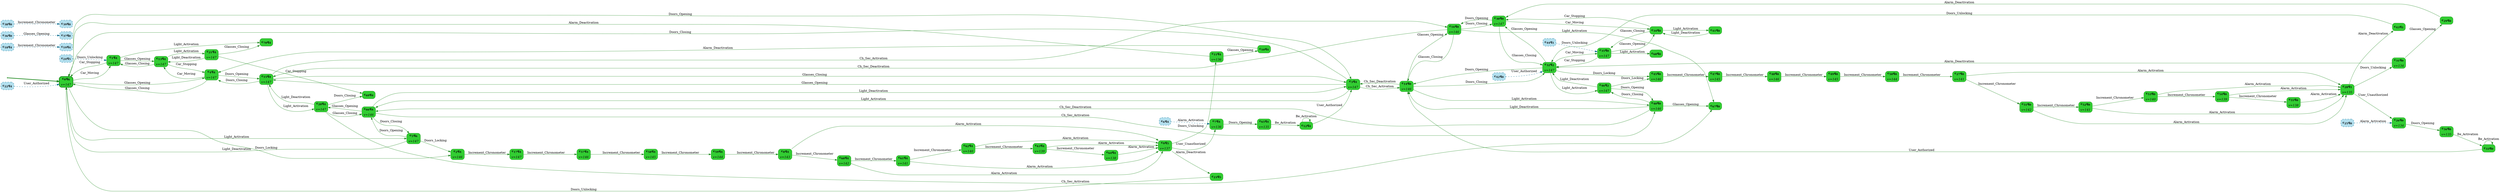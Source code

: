digraph g {

	rankdir="LR"

	__invisible__[shape="point", color="forestgreen"]
	c0q6[label=<<b>c<sub>0</sub>q<sub>6</sub></b><br/><br/><i>v=147</i>>, shape="box", style="rounded, filled", fillcolor="limegreen", color="forestgreen", penwidth=3] // Initial
	c1q4[label=<<b>c<sub>1</sub>q<sub>4</sub></b><br/><br/><i>v=147</i>>, shape="box", style="rounded, filled", fillcolor="limegreen", color="forestgreen"]
	c13q4[label=<<b>c<sub>13</sub>q<sub>4</sub></b><br/><br/><i>v=147</i>>, shape="box", style="rounded, filled", fillcolor="limegreen", color="forestgreen"]
	c4q4[label=<<b>c<sub>4</sub>q<sub>4</sub></b><br/><br/><i>v=147</i>>, shape="box", style="rounded, filled", fillcolor="limegreen", color="forestgreen"]
	c15q4[label=<<b>c<sub>15</sub>q<sub>4</sub></b><br/><br/><i>v=147</i>>, shape="box", style="rounded, filled", fillcolor="limegreen", color="forestgreen"]
	c16q0[label=<<b>c<sub>16</sub>q<sub>0</sub></b><br/><br/><i>v=146</i>>, shape="box", style="rounded, filled", fillcolor="limegreen", color="forestgreen"]
	c30q0[label=<<b>c<sub>30</sub>q<sub>0</sub></b><br/><br/><i>v=147</i>>, shape="box", style="rounded, filled", fillcolor="limegreen", color="forestgreen"]
	c34q0[label=<<b>c<sub>34</sub>q<sub>0</sub></b>>, shape="box", style="rounded, filled", fillcolor="limegreen", color="forestgreen"]
	c35q0[label=<<b>c<sub>35</sub>q<sub>0</sub></b><br/><br/><i>v=147</i>>, shape="box", style="rounded, filled", fillcolor="limegreen", color="forestgreen"]
	c32q2[label=<<b>c<sub>32</sub>q<sub>2</sub></b><br/><br/><i>v=147</i>>, shape="box", style="rounded, filled", fillcolor="limegreen", color="forestgreen"]
	c45q0[label=<<b>c<sub>45</sub>q<sub>0</sub></b><br/><br/><i>v=146</i>>, shape="box", style="rounded, filled", fillcolor="limegreen", color="forestgreen"]
	c47q0[label=<<b>c<sub>47</sub>q<sub>0</sub></b><br/><br/><i>v=145</i>>, shape="box", style="rounded, filled", fillcolor="limegreen", color="forestgreen"]
	c48q0[label=<<b>c<sub>48</sub>q<sub>0</sub></b><br/><br/><i>v=146</i>>, shape="box", style="rounded, filled", fillcolor="limegreen", color="forestgreen"]
	c49q0[label=<<b>c<sub>49</sub>q<sub>0</sub></b><br/><br/><i>v=145</i>>, shape="box", style="rounded, filled", fillcolor="limegreen", color="forestgreen"]
	c50q0[label=<<b>c<sub>50</sub>q<sub>0</sub></b><br/><br/><i>v=144</i>>, shape="box", style="rounded, filled", fillcolor="limegreen", color="forestgreen"]
	c27q0[label=<<b>c<sub>27</sub>q<sub>0</sub></b><br/><br/><i>v=141</i>>, shape="box", style="rounded, filled", fillcolor="limegreen", color="forestgreen"]
	c28q1[label=<<b>c<sub>28</sub>q<sub>1</sub></b><br/><br/><i>v=135</i>>, shape="box", style="rounded, filled", fillcolor="limegreen", color="forestgreen"]
	c43q1[label=<<b>c<sub>43</sub>q<sub>1</sub></b>>, shape="box", style="rounded, filled", fillcolor="limegreen", color="forestgreen"]
	c26q0[label=<<b>c<sub>26</sub>q<sub>0</sub></b><br/><br/><i>v=134</i>>, shape="box", style="rounded, filled", fillcolor="limegreen", color="forestgreen"]
	c56q0[label=<<b>c<sub>56</sub>q<sub>0</sub></b><br/><br/><i>v=135</i>>, shape="box", style="rounded, filled", fillcolor="limegreen", color="forestgreen"]
	c33q0[label=<<b>c<sub>33</sub>q<sub>0</sub></b>>, shape="box", style="rounded, filled", fillcolor="limegreen", color="forestgreen"]
	c14q0[label=<<b>c<sub>14</sub>q<sub>0</sub></b><br/><br/><i>v=146</i>>, shape="box", style="rounded, filled", fillcolor="limegreen", color="forestgreen"]
	c3q4[label=<<b>c<sub>3</sub>q<sub>4</sub></b><br/><br/><i>v=147</i>>, shape="box", style="rounded, filled", fillcolor="limegreen", color="forestgreen"]
	c66q4[label=<<b>c<sub>66</sub>q<sub>4</sub></b><br/><br/><i>v=146</i>>, shape="box", style="rounded, filled", fillcolor="limegreen", color="forestgreen"]
	c40q0[label=<<b>c<sub>40</sub>q<sub>0</sub></b><br/><br/><i>v=146</i>>, shape="box", style="rounded, filled", fillcolor="limegreen", color="forestgreen"]
	c46q2[label=<<b>c<sub>46</sub>q<sub>2</sub></b><br/><br/><i>v=147</i>>, shape="box", style="rounded, filled", fillcolor="limegreen", color="forestgreen"]
	c67q0[label=<<b>c<sub>67</sub>q<sub>0</sub></b>>, shape="box", style="rounded, filled", fillcolor="limegreen", color="forestgreen"]
	c5q6[label=<<b>c<sub>5</sub>q<sub>6</sub></b><br/><br/><i>v=147</i>>, shape="box", style="rounded, filled", fillcolor="limegreen", color="forestgreen"]
	c2q4[label=<<b>c<sub>2</sub>q<sub>4</sub></b><br/><br/><i>v=146</i>>, shape="box", style="rounded, filled", fillcolor="limegreen", color="forestgreen"]
	c17q4[label=<<b>c<sub>17</sub>q<sub>4</sub></b><br/><br/><i>v=147</i>>, shape="box", style="rounded, filled", fillcolor="limegreen", color="forestgreen"]
	c57q4[label=<<b>c<sub>57</sub>q<sub>4</sub></b><br/><br/><i>v=146</i>>, shape="box", style="rounded, filled", fillcolor="limegreen", color="forestgreen"]
	c58q4[label=<<b>c<sub>58</sub>q<sub>4</sub></b><br/><br/><i>v=145</i>>, shape="box", style="rounded, filled", fillcolor="limegreen", color="forestgreen"]
	c59q4[label=<<b>c<sub>59</sub>q<sub>4</sub></b><br/><br/><i>v=144</i>>, shape="box", style="rounded, filled", fillcolor="limegreen", color="forestgreen"]
	c8q4[label=<<b>c<sub>8</sub>q<sub>4</sub></b><br/><br/><i>v=143</i>>, shape="box", style="rounded, filled", fillcolor="limegreen", color="forestgreen"]
	c9q5[label=<<b>c<sub>9</sub>q<sub>5</sub></b><br/><br/><i>v=137</i>>, shape="box", style="rounded, filled", fillcolor="limegreen", color="forestgreen"]
	c23q5[label=<<b>c<sub>23</sub>q<sub>5</sub></b>>, shape="box", style="rounded, filled", fillcolor="limegreen", color="forestgreen"]
	c7q4[label=<<b>c<sub>7</sub>q<sub>4</sub></b><br/><br/><i>v=136</i>>, shape="box", style="rounded, filled", fillcolor="limegreen", color="forestgreen"]
	c65q4[label=<<b>c<sub>65</sub>q<sub>4</sub></b><br/><br/><i>v=135</i>>, shape="box", style="rounded, filled", fillcolor="limegreen", color="forestgreen"]
	c12q4[label=<<b>c<sub>12</sub>q<sub>4</sub></b>>, shape="box", style="rounded, filled", fillcolor="limegreen", color="forestgreen"]
	c11q4[label=<<b>c<sub>11</sub>q<sub>4</sub></b><br/><br/><i>v=136</i>>, shape="box", style="rounded, filled", fillcolor="limegreen", color="forestgreen"]
	c10q4[label=<<b>c<sub>10</sub>q<sub>4</sub></b>>, shape="box", style="rounded, filled", fillcolor="limegreen", color="forestgreen"]
	c60q4[label=<<b>c<sub>60</sub>q<sub>4</sub></b><br/><br/><i>v=142</i>>, shape="box", style="rounded, filled", fillcolor="limegreen", color="forestgreen"]
	c61q4[label=<<b>c<sub>61</sub>q<sub>4</sub></b><br/><br/><i>v=141</i>>, shape="box", style="rounded, filled", fillcolor="limegreen", color="forestgreen"]
	c62q4[label=<<b>c<sub>62</sub>q<sub>4</sub></b><br/><br/><i>v=140</i>>, shape="box", style="rounded, filled", fillcolor="limegreen", color="forestgreen"]
	c63q4[label=<<b>c<sub>63</sub>q<sub>4</sub></b><br/><br/><i>v=139</i>>, shape="box", style="rounded, filled", fillcolor="limegreen", color="forestgreen"]
	c64q4[label=<<b>c<sub>64</sub>q<sub>4</sub></b><br/><br/><i>v=138</i>>, shape="box", style="rounded, filled", fillcolor="limegreen", color="forestgreen"]
	c20q4[label=<<b>c<sub>20</sub>q<sub>4</sub></b><br/><br/><i>v=147</i>>, shape="box", style="rounded, filled", fillcolor="limegreen", color="forestgreen"]
	c69q4[label=<<b>c<sub>69</sub>q<sub>4</sub></b>>, shape="box", style="rounded, filled", fillcolor="limegreen", color="forestgreen"]
	c31q0[label=<<b>c<sub>31</sub>q<sub>0</sub></b><br/><br/><i>v=134</i>>, shape="box", style="rounded, filled", fillcolor="limegreen", color="forestgreen"]
	c29q0[label=<<b>c<sub>29</sub>q<sub>0</sub></b>>, shape="box", style="rounded, filled", fillcolor="limegreen", color="forestgreen"]
	c51q0[label=<<b>c<sub>51</sub>q<sub>0</sub></b><br/><br/><i>v=142</i>>, shape="box", style="rounded, filled", fillcolor="limegreen", color="forestgreen"]
	c52q0[label=<<b>c<sub>52</sub>q<sub>0</sub></b><br/><br/><i>v=141</i>>, shape="box", style="rounded, filled", fillcolor="limegreen", color="forestgreen"]
	c53q0[label=<<b>c<sub>53</sub>q<sub>0</sub></b><br/><br/><i>v=140</i>>, shape="box", style="rounded, filled", fillcolor="limegreen", color="forestgreen"]
	c54q0[label=<<b>c<sub>54</sub>q<sub>0</sub></b><br/><br/><i>v=139</i>>, shape="box", style="rounded, filled", fillcolor="limegreen", color="forestgreen"]
	c55q0[label=<<b>c<sub>55</sub>q<sub>0</sub></b><br/><br/><i>v=138</i>>, shape="box", style="rounded, filled", fillcolor="limegreen", color="forestgreen"]
	c68q0[label=<<b>c<sub>68</sub>q<sub>0</sub></b>>, shape="box", style="rounded, filled", fillcolor="limegreen", color="forestgreen"]
	c41q0[label=<<b>c<sub>41</sub>q<sub>0</sub></b>>, shape="box", style="rounded, filled", fillcolor="limegreen", color="forestgreen"]
	c21q4[label=<<b>c<sub>21</sub>q<sub>4</sub></b><br/><br/><i>v=147</i>>, shape="box", style="rounded, filled", fillcolor="limegreen", color="forestgreen"]
	c70q4[label=<<b>c<sub>70</sub>q<sub>4</sub></b>>, shape="box", style="rounded, filled", fillcolor="limegreen", color="forestgreen"]
	c6q4[label=<<b>c<sub>6</sub>q<sub>4</sub></b>>, shape="box", style="rounded, filled, dashed", fillcolor="lightblue2", color="deepskyblue4"]
	c18q4[label=<<b>c<sub>18</sub>q<sub>4</sub></b>>, shape="box", style="rounded, filled, dashed", fillcolor="lightblue2", color="deepskyblue4"]
	c19q4[label=<<b>c<sub>19</sub>q<sub>4</sub></b>>, shape="box", style="rounded, filled, dashed", fillcolor="lightblue2", color="deepskyblue4"]
	c22q4[label=<<b>c<sub>22</sub>q<sub>4</sub></b>>, shape="box", style="rounded, filled, dashed", fillcolor="lightblue2", color="deepskyblue4"]
	c24q5[label=<<b>c<sub>24</sub>q<sub>5</sub></b>>, shape="box", style="rounded, filled, dashed", fillcolor="lightblue2", color="deepskyblue4"]
	c25q0[label=<<b>c<sub>25</sub>q<sub>0</sub></b>>, shape="box", style="rounded, filled, dashed", fillcolor="lightblue2", color="deepskyblue4"]
	c36q0[label=<<b>c<sub>36</sub>q<sub>0</sub></b>>, shape="box", style="rounded, filled, dashed", fillcolor="lightblue2", color="deepskyblue4"]
	c37q0[label=<<b>c<sub>37</sub>q<sub>0</sub></b>>, shape="box", style="rounded, filled, dashed", fillcolor="lightblue2", color="deepskyblue4"]
	c38q0[label=<<b>c<sub>38</sub>q<sub>0</sub></b>>, shape="box", style="rounded, filled, dashed", fillcolor="lightblue2", color="deepskyblue4"]
	c39q0[label=<<b>c<sub>39</sub>q<sub>0</sub></b>>, shape="box", style="rounded, filled, dashed", fillcolor="lightblue2", color="deepskyblue4"]
	c42q0[label=<<b>c<sub>42</sub>q<sub>0</sub></b>>, shape="box", style="rounded, filled, dashed", fillcolor="lightblue2", color="deepskyblue4"]
	c44q1[label=<<b>c<sub>44</sub>q<sub>1</sub></b>>, shape="box", style="rounded, filled, dashed", fillcolor="lightblue2", color="deepskyblue4"]

	__invisible__ -> c0q6[penwidth=3, color="forestgreen"]
	c0q6 -> c1q4[label=<Car_Moving>, color="forestgreen"]
	c1q4 -> c0q6[label=<Car_Stopping>, color="forestgreen"]
	c1q4 -> c13q4[label=<Glasses_Opening>, color="forestgreen"]
	c13q4 -> c4q4[label=<Car_Stopping>, color="forestgreen"]
	c4q4 -> c13q4[label=<Car_Moving>, color="forestgreen"]
	c4q4 -> c15q4[label=<Doors_Opening>, color="forestgreen"]
	c15q4 -> c16q0[label=<Ch_Sec_Activation>, color="forestgreen"]
	c16q0 -> c15q4[label=<Ch_Sec_Deactivation>, color="forestgreen"]
	c16q0 -> c30q0[label=<Doors_Closing>, color="forestgreen"]
	c30q0 -> c34q0[label=<Car_Moving>, color="forestgreen"]
	c34q0 -> c30q0[label=<Car_Stopping>, color="forestgreen"]
	c34q0 -> c35q0[label=<Glasses_Closing>, color="forestgreen"]
	c35q0 -> c32q2[label=<Car_Stopping>, color="forestgreen"]
	c32q2 -> c35q0[label=<Car_Moving>, color="forestgreen"]
	c32q2 -> c45q0[label=<Doors_Locking>, color="forestgreen"]
	c45q0 -> c47q0[label=<Increment_Chronometer>, color="forestgreen"]
	c47q0 -> c48q0[label=<Increment_Chronometer>, color="forestgreen"]
	c48q0 -> c49q0[label=<Increment_Chronometer>, color="forestgreen"]
	c49q0 -> c50q0[label=<Increment_Chronometer>, color="forestgreen"]
	c50q0 -> c27q0[label=<Increment_Chronometer>, color="forestgreen"]
	c27q0 -> c28q1[label=<Alarm_Activation>, color="forestgreen"]
	c28q1 -> c43q1[label=<Alarm_Deactivation>, color="forestgreen"]
	c43q1 -> c32q2[label=<Doors_Unlocking>, color="forestgreen"]
	c28q1 -> c26q0[label=<User_Unauthorized>, color="forestgreen"]
	c26q0 -> c56q0[label=<Doors_Opening>, color="forestgreen"]
	c56q0 -> c33q0[label=<Be_Activation>, color="forestgreen"]
	c33q0 -> c33q0[label=<Be_Activation>, color="forestgreen"]
	c33q0 -> c14q0[label=<User_Authorized>, color="forestgreen"]
	c14q0 -> c3q4[label=<Ch_Sec_Deactivation>, color="forestgreen"]
	c3q4 -> c14q0[label=<Ch_Sec_Activation>, color="forestgreen"]
	c3q4 -> c0q6[label=<Doors_Closing>, color="forestgreen"]
	c3q4 -> c15q4[label=<Glasses_Opening>, color="forestgreen"]
	c3q4 -> c66q4[label=<Light_Activation>, color="forestgreen"]
	c66q4 -> c40q0[label=<Ch_Sec_Activation>, color="forestgreen"]
	c40q0 -> c14q0[label=<Light_Deactivation>, color="forestgreen"]
	c40q0 -> c66q4[label=<Ch_Sec_Deactivation>, color="forestgreen"]
	c40q0 -> c46q2[label=<Doors_Closing>, color="forestgreen"]
	c46q2 -> c32q2[label=<Light_Deactivation>, color="forestgreen"]
	c46q2 -> c45q0[label=<Doors_Locking>, color="forestgreen"]
	c46q2 -> c40q0[label=<Doors_Opening>, color="forestgreen"]
	c40q0 -> c67q0[label=<Glasses_Opening>, color="forestgreen"]
	c66q4 -> c5q6[label=<Doors_Closing>, color="forestgreen"]
	c5q6 -> c0q6[label=<Light_Deactivation>, color="forestgreen"]
	c5q6 -> c2q4[label=<Doors_Locking>, color="forestgreen"]
	c2q4 -> c17q4[label=<Increment_Chronometer>, color="forestgreen"]
	c17q4 -> c57q4[label=<Increment_Chronometer>, color="forestgreen"]
	c57q4 -> c58q4[label=<Increment_Chronometer>, color="forestgreen"]
	c58q4 -> c59q4[label=<Increment_Chronometer>, color="forestgreen"]
	c59q4 -> c8q4[label=<Increment_Chronometer>, color="forestgreen"]
	c8q4 -> c9q5[label=<Alarm_Activation>, color="forestgreen"]
	c9q5 -> c23q5[label=<Alarm_Deactivation>, color="forestgreen"]
	c23q5 -> c0q6[label=<Doors_Unlocking>, color="forestgreen"]
	c9q5 -> c7q4[label=<User_Unauthorized>, color="forestgreen"]
	c7q4 -> c65q4[label=<Doors_Opening>, color="forestgreen"]
	c65q4 -> c12q4[label=<Be_Activation>, color="forestgreen"]
	c12q4 -> c12q4[label=<Be_Activation>, color="forestgreen"]
	c12q4 -> c3q4[label=<User_Authorized>, color="forestgreen"]
	c9q5 -> c11q4[label=<Doors_Unlocking>, color="forestgreen"]
	c11q4 -> c0q6[label=<Alarm_Deactivation>, color="forestgreen"]
	c11q4 -> c10q4[label=<Glasses_Opening>, color="forestgreen"]
	c10q4 -> c4q4[label=<Alarm_Deactivation>, color="forestgreen"]
	c8q4 -> c60q4[label=<Increment_Chronometer>, color="forestgreen"]
	c60q4 -> c9q5[label=<Alarm_Activation>, color="forestgreen"]
	c60q4 -> c61q4[label=<Increment_Chronometer>, color="forestgreen"]
	c61q4 -> c9q5[label=<Alarm_Activation>, color="forestgreen"]
	c61q4 -> c62q4[label=<Increment_Chronometer>, color="forestgreen"]
	c62q4 -> c9q5[label=<Alarm_Activation>, color="forestgreen"]
	c62q4 -> c63q4[label=<Increment_Chronometer>, color="forestgreen"]
	c63q4 -> c9q5[label=<Alarm_Activation>, color="forestgreen"]
	c63q4 -> c64q4[label=<Increment_Chronometer>, color="forestgreen"]
	c64q4 -> c9q5[label=<Alarm_Activation>, color="forestgreen"]
	c5q6 -> c66q4[label=<Doors_Opening>, color="forestgreen"]
	c66q4 -> c20q4[label=<Glasses_Opening>, color="forestgreen"]
	c20q4 -> c15q4[label=<Light_Deactivation>, color="forestgreen"]
	c20q4 -> c67q0[label=<Ch_Sec_Activation>, color="forestgreen"]
	c20q4 -> c69q4[label=<Doors_Closing>, color="forestgreen"]
	c20q4 -> c66q4[label=<Glasses_Closing>, color="forestgreen"]
	c66q4 -> c3q4[label=<Light_Deactivation>, color="forestgreen"]
	c14q0 -> c32q2[label=<Doors_Closing>, color="forestgreen"]
	c14q0 -> c16q0[label=<Glasses_Opening>, color="forestgreen"]
	c14q0 -> c40q0[label=<Light_Activation>, color="forestgreen"]
	c28q1 -> c31q0[label=<Doors_Unlocking>, color="forestgreen"]
	c31q0 -> c32q2[label=<Alarm_Deactivation>, color="forestgreen"]
	c31q0 -> c29q0[label=<Glasses_Opening>, color="forestgreen"]
	c29q0 -> c30q0[label=<Alarm_Deactivation>, color="forestgreen"]
	c27q0 -> c51q0[label=<Increment_Chronometer>, color="forestgreen"]
	c51q0 -> c28q1[label=<Alarm_Activation>, color="forestgreen"]
	c51q0 -> c52q0[label=<Increment_Chronometer>, color="forestgreen"]
	c52q0 -> c28q1[label=<Alarm_Activation>, color="forestgreen"]
	c52q0 -> c53q0[label=<Increment_Chronometer>, color="forestgreen"]
	c53q0 -> c28q1[label=<Alarm_Activation>, color="forestgreen"]
	c53q0 -> c54q0[label=<Increment_Chronometer>, color="forestgreen"]
	c54q0 -> c28q1[label=<Alarm_Activation>, color="forestgreen"]
	c54q0 -> c55q0[label=<Increment_Chronometer>, color="forestgreen"]
	c55q0 -> c28q1[label=<Alarm_Activation>, color="forestgreen"]
	c32q2 -> c14q0[label=<Doors_Opening>, color="forestgreen"]
	c32q2 -> c30q0[label=<Glasses_Opening>, color="forestgreen"]
	c32q2 -> c46q2[label=<Light_Activation>, color="forestgreen"]
	c35q0 -> c34q0[label=<Glasses_Opening>, color="forestgreen"]
	c35q0 -> c68q0[label=<Light_Activation>, color="forestgreen"]
	c34q0 -> c41q0[label=<Light_Activation>, color="forestgreen"]
	c41q0 -> c34q0[label=<Light_Deactivation>, color="forestgreen"]
	c30q0 -> c16q0[label=<Doors_Opening>, color="forestgreen"]
	c30q0 -> c32q2[label=<Glasses_Closing>, color="forestgreen"]
	c16q0 -> c14q0[label=<Glasses_Closing>, color="forestgreen"]
	c16q0 -> c67q0[label=<Light_Activation>, color="forestgreen"]
	c15q4 -> c4q4[label=<Doors_Closing>, color="forestgreen"]
	c15q4 -> c20q4[label=<Light_Activation>, color="forestgreen"]
	c15q4 -> c3q4[label=<Glasses_Closing>, color="forestgreen"]
	c4q4 -> c0q6[label=<Glasses_Closing>, color="forestgreen"]
	c13q4 -> c1q4[label=<Glasses_Closing>, color="forestgreen"]
	c13q4 -> c21q4[label=<Light_Activation>, color="forestgreen"]
	c21q4 -> c13q4[label=<Light_Deactivation>, color="forestgreen"]
	c21q4 -> c69q4[label=<Car_Stopping>, color="forestgreen"]
	c21q4 -> c70q4[label=<Glasses_Closing>, color="forestgreen"]
	c1q4 -> c70q4[label=<Light_Activation>, color="forestgreen"]
	c0q6 -> c2q4[label=<Doors_Locking>, color="forestgreen"]
	c0q6 -> c3q4[label=<Doors_Opening>, color="forestgreen"]
	c0q6 -> c4q4[label=<Glasses_Opening>, color="forestgreen"]
	c0q6 -> c5q6[label=<Light_Activation>, color="forestgreen"]
	c6q4 -> c7q4[label=<Alarm_Activation>, color="deepskyblue4", style="dashed"]
	c18q4 -> c19q4[label=<Increment_Chronometer>, color="deepskyblue4", style="dashed"]
	c22q4 -> c0q6[label=<User_Authorized>, color="deepskyblue4", style="dashed"]
	c24q5 -> c1q4[label=<Doors_Unlocking>, color="deepskyblue4", style="dashed"]
	c25q0 -> c26q0[label=<Alarm_Activation>, color="deepskyblue4", style="dashed"]
	c36q0 -> c37q0[label=<Glasses_Opening>, color="deepskyblue4", style="dashed"]
	c38q0 -> c39q0[label=<Increment_Chronometer>, color="deepskyblue4", style="dashed"]
	c42q0 -> c32q2[label=<User_Authorized>, color="deepskyblue4", style="dashed"]
	c44q1 -> c35q0[label=<Doors_Unlocking>, color="deepskyblue4", style="dashed"]

}
